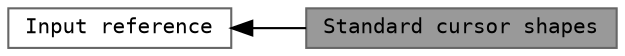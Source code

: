 digraph "Standard cursor shapes"
{
 // LATEX_PDF_SIZE
  bgcolor="transparent";
  edge [fontname=Terminal,fontsize=10,labelfontname=Helvetica,labelfontsize=10];
  node [fontname=Terminal,fontsize=10,shape=box,height=0.2,width=0.4];
  rankdir=LR;
  Node2 [label="Input reference",height=0.2,width=0.4,color="grey40", fillcolor="white", style="filled",URL="$group__input.html",tooltip="Functions and types related to input handling."];
  Node1 [label="Standard cursor shapes",height=0.2,width=0.4,color="gray40", fillcolor="grey60", style="filled", fontcolor="black",tooltip="Standard system cursor shapes."];
  Node2->Node1 [shape=plaintext, dir="back", style="solid"];
}
